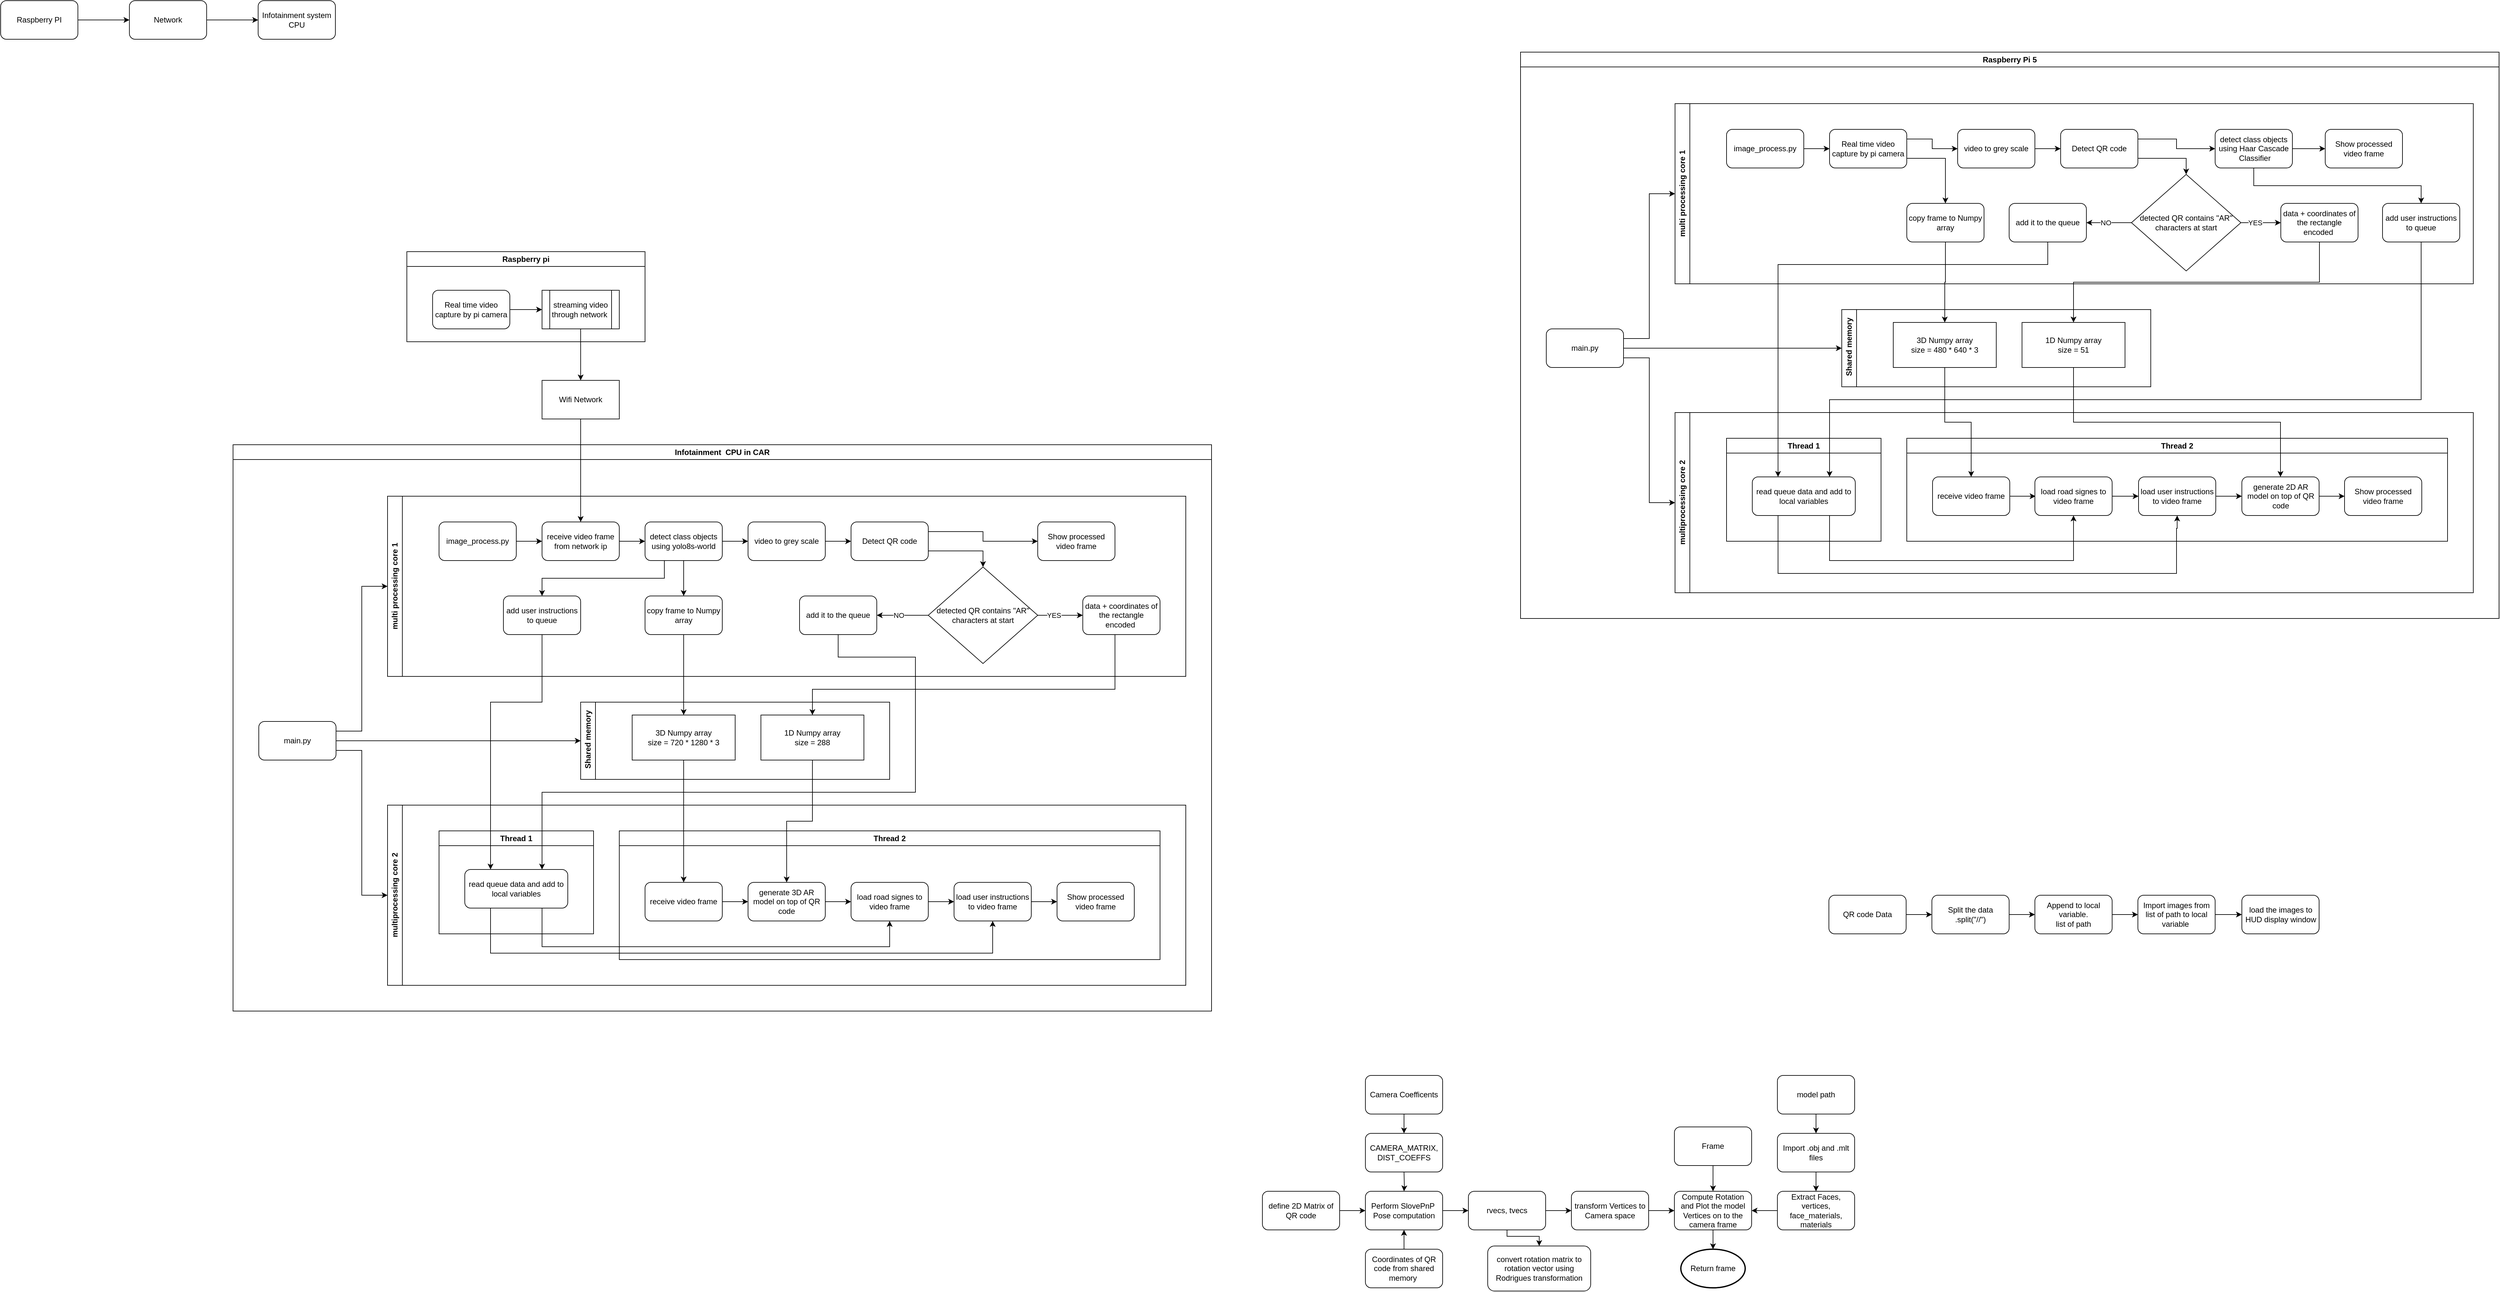 <mxfile version="26.2.13">
  <diagram id="C5RBs43oDa-KdzZeNtuy" name="Page-1">
    <mxGraphModel dx="1049" dy="633" grid="1" gridSize="10" guides="1" tooltips="1" connect="1" arrows="1" fold="1" page="1" pageScale="1" pageWidth="827" pageHeight="1169" math="0" shadow="0">
      <root>
        <mxCell id="WIyWlLk6GJQsqaUBKTNV-0" />
        <mxCell id="WIyWlLk6GJQsqaUBKTNV-1" parent="WIyWlLk6GJQsqaUBKTNV-0" />
        <mxCell id="4t4AWdkHMFxja1fqx_I9-11" value="" style="edgeStyle=orthogonalEdgeStyle;rounded=0;orthogonalLoop=1;jettySize=auto;html=1;" parent="WIyWlLk6GJQsqaUBKTNV-1" source="4t4AWdkHMFxja1fqx_I9-1" target="4t4AWdkHMFxja1fqx_I9-6" edge="1">
          <mxGeometry relative="1" as="geometry" />
        </mxCell>
        <mxCell id="4t4AWdkHMFxja1fqx_I9-3" value="Raspberry pi" style="swimlane;whiteSpace=wrap;html=1;" parent="WIyWlLk6GJQsqaUBKTNV-1" vertex="1">
          <mxGeometry x="751" y="540" width="370" height="140" as="geometry" />
        </mxCell>
        <mxCell id="4t4AWdkHMFxja1fqx_I9-0" value="Real time video capture by pi camera" style="rounded=1;whiteSpace=wrap;html=1;" parent="4t4AWdkHMFxja1fqx_I9-3" vertex="1">
          <mxGeometry x="40" y="60" width="120" height="60" as="geometry" />
        </mxCell>
        <mxCell id="4t4AWdkHMFxja1fqx_I9-1" value="streaming video through network&amp;nbsp;" style="shape=process;whiteSpace=wrap;html=1;backgroundOutline=1;" parent="4t4AWdkHMFxja1fqx_I9-3" vertex="1">
          <mxGeometry x="210" y="60" width="120" height="60" as="geometry" />
        </mxCell>
        <mxCell id="4t4AWdkHMFxja1fqx_I9-2" value="" style="edgeStyle=orthogonalEdgeStyle;rounded=0;orthogonalLoop=1;jettySize=auto;html=1;" parent="4t4AWdkHMFxja1fqx_I9-3" source="4t4AWdkHMFxja1fqx_I9-0" target="4t4AWdkHMFxja1fqx_I9-1" edge="1">
          <mxGeometry relative="1" as="geometry" />
        </mxCell>
        <mxCell id="4t4AWdkHMFxja1fqx_I9-4" value="Infotainment &amp;nbsp;CPU in CAR" style="swimlane;whiteSpace=wrap;html=1;" parent="WIyWlLk6GJQsqaUBKTNV-1" vertex="1">
          <mxGeometry x="481" y="840" width="1520" height="880" as="geometry" />
        </mxCell>
        <mxCell id="4t4AWdkHMFxja1fqx_I9-37" style="edgeStyle=orthogonalEdgeStyle;rounded=0;orthogonalLoop=1;jettySize=auto;html=1;exitX=1;exitY=0.25;exitDx=0;exitDy=0;entryX=0;entryY=0.5;entryDx=0;entryDy=0;" parent="4t4AWdkHMFxja1fqx_I9-4" source="4t4AWdkHMFxja1fqx_I9-14" target="4t4AWdkHMFxja1fqx_I9-19" edge="1">
          <mxGeometry relative="1" as="geometry" />
        </mxCell>
        <mxCell id="4t4AWdkHMFxja1fqx_I9-38" style="edgeStyle=orthogonalEdgeStyle;rounded=0;orthogonalLoop=1;jettySize=auto;html=1;exitX=1;exitY=0.5;exitDx=0;exitDy=0;entryX=0;entryY=0.5;entryDx=0;entryDy=0;" parent="4t4AWdkHMFxja1fqx_I9-4" source="4t4AWdkHMFxja1fqx_I9-14" target="4t4AWdkHMFxja1fqx_I9-21" edge="1">
          <mxGeometry relative="1" as="geometry" />
        </mxCell>
        <mxCell id="4t4AWdkHMFxja1fqx_I9-39" style="edgeStyle=orthogonalEdgeStyle;rounded=0;orthogonalLoop=1;jettySize=auto;html=1;exitX=1;exitY=0.75;exitDx=0;exitDy=0;entryX=0;entryY=0.5;entryDx=0;entryDy=0;" parent="4t4AWdkHMFxja1fqx_I9-4" source="4t4AWdkHMFxja1fqx_I9-14" target="4t4AWdkHMFxja1fqx_I9-20" edge="1">
          <mxGeometry relative="1" as="geometry" />
        </mxCell>
        <mxCell id="4t4AWdkHMFxja1fqx_I9-14" value="main.py" style="rounded=1;whiteSpace=wrap;html=1;" parent="4t4AWdkHMFxja1fqx_I9-4" vertex="1">
          <mxGeometry x="40" y="430" width="120" height="60" as="geometry" />
        </mxCell>
        <mxCell id="4t4AWdkHMFxja1fqx_I9-20" value="multiprocessing core 2" style="swimlane;horizontal=0;whiteSpace=wrap;html=1;" parent="4t4AWdkHMFxja1fqx_I9-4" vertex="1">
          <mxGeometry x="240" y="560" width="1240" height="280" as="geometry" />
        </mxCell>
        <mxCell id="4t4AWdkHMFxja1fqx_I9-69" value="Thread 1" style="swimlane;whiteSpace=wrap;html=1;" parent="4t4AWdkHMFxja1fqx_I9-20" vertex="1">
          <mxGeometry x="80" y="40" width="240" height="160" as="geometry" />
        </mxCell>
        <mxCell id="4t4AWdkHMFxja1fqx_I9-70" value="read queue data and add to local variables" style="rounded=1;whiteSpace=wrap;html=1;" parent="4t4AWdkHMFxja1fqx_I9-69" vertex="1">
          <mxGeometry x="40" y="60" width="160" height="60" as="geometry" />
        </mxCell>
        <mxCell id="4t4AWdkHMFxja1fqx_I9-73" value="Thread 2" style="swimlane;whiteSpace=wrap;html=1;" parent="4t4AWdkHMFxja1fqx_I9-20" vertex="1">
          <mxGeometry x="360" y="40" width="840" height="200" as="geometry" />
        </mxCell>
        <mxCell id="4t4AWdkHMFxja1fqx_I9-81" style="edgeStyle=orthogonalEdgeStyle;rounded=0;orthogonalLoop=1;jettySize=auto;html=1;exitX=1;exitY=0.5;exitDx=0;exitDy=0;entryX=0;entryY=0.5;entryDx=0;entryDy=0;" parent="4t4AWdkHMFxja1fqx_I9-73" source="4t4AWdkHMFxja1fqx_I9-74" target="4t4AWdkHMFxja1fqx_I9-78" edge="1">
          <mxGeometry relative="1" as="geometry" />
        </mxCell>
        <mxCell id="4t4AWdkHMFxja1fqx_I9-74" value="receive video frame" style="rounded=1;whiteSpace=wrap;html=1;" parent="4t4AWdkHMFxja1fqx_I9-73" vertex="1">
          <mxGeometry x="40" y="80" width="120" height="60" as="geometry" />
        </mxCell>
        <mxCell id="4t4AWdkHMFxja1fqx_I9-83" value="" style="edgeStyle=orthogonalEdgeStyle;rounded=0;orthogonalLoop=1;jettySize=auto;html=1;" parent="4t4AWdkHMFxja1fqx_I9-73" source="4t4AWdkHMFxja1fqx_I9-78" target="4t4AWdkHMFxja1fqx_I9-82" edge="1">
          <mxGeometry relative="1" as="geometry" />
        </mxCell>
        <mxCell id="4t4AWdkHMFxja1fqx_I9-78" value="generate 3D AR model on top of QR code" style="rounded=1;whiteSpace=wrap;html=1;" parent="4t4AWdkHMFxja1fqx_I9-73" vertex="1">
          <mxGeometry x="200" y="80" width="120" height="60" as="geometry" />
        </mxCell>
        <mxCell id="4t4AWdkHMFxja1fqx_I9-86" value="" style="edgeStyle=orthogonalEdgeStyle;rounded=0;orthogonalLoop=1;jettySize=auto;html=1;" parent="4t4AWdkHMFxja1fqx_I9-73" source="4t4AWdkHMFxja1fqx_I9-82" target="4t4AWdkHMFxja1fqx_I9-85" edge="1">
          <mxGeometry relative="1" as="geometry" />
        </mxCell>
        <mxCell id="4t4AWdkHMFxja1fqx_I9-82" value="load road signes to video frame" style="whiteSpace=wrap;html=1;rounded=1;" parent="4t4AWdkHMFxja1fqx_I9-73" vertex="1">
          <mxGeometry x="360" y="80" width="120" height="60" as="geometry" />
        </mxCell>
        <mxCell id="4t4AWdkHMFxja1fqx_I9-91" value="" style="edgeStyle=orthogonalEdgeStyle;rounded=0;orthogonalLoop=1;jettySize=auto;html=1;" parent="4t4AWdkHMFxja1fqx_I9-73" source="4t4AWdkHMFxja1fqx_I9-85" target="4t4AWdkHMFxja1fqx_I9-90" edge="1">
          <mxGeometry relative="1" as="geometry" />
        </mxCell>
        <mxCell id="4t4AWdkHMFxja1fqx_I9-85" value="load user instructions to video frame" style="whiteSpace=wrap;html=1;rounded=1;" parent="4t4AWdkHMFxja1fqx_I9-73" vertex="1">
          <mxGeometry x="520" y="80" width="120" height="60" as="geometry" />
        </mxCell>
        <mxCell id="4t4AWdkHMFxja1fqx_I9-90" value="Show processed video frame" style="rounded=1;whiteSpace=wrap;html=1;" parent="4t4AWdkHMFxja1fqx_I9-73" vertex="1">
          <mxGeometry x="680" y="80" width="120" height="60" as="geometry" />
        </mxCell>
        <mxCell id="4t4AWdkHMFxja1fqx_I9-88" style="edgeStyle=orthogonalEdgeStyle;rounded=0;orthogonalLoop=1;jettySize=auto;html=1;exitX=0.75;exitY=1;exitDx=0;exitDy=0;entryX=0.5;entryY=1;entryDx=0;entryDy=0;" parent="4t4AWdkHMFxja1fqx_I9-20" source="4t4AWdkHMFxja1fqx_I9-70" target="4t4AWdkHMFxja1fqx_I9-82" edge="1">
          <mxGeometry relative="1" as="geometry">
            <Array as="points">
              <mxPoint x="240" y="220" />
              <mxPoint x="780" y="220" />
            </Array>
          </mxGeometry>
        </mxCell>
        <mxCell id="4t4AWdkHMFxja1fqx_I9-89" style="edgeStyle=orthogonalEdgeStyle;rounded=0;orthogonalLoop=1;jettySize=auto;html=1;exitX=0.25;exitY=1;exitDx=0;exitDy=0;entryX=0.5;entryY=1;entryDx=0;entryDy=0;" parent="4t4AWdkHMFxja1fqx_I9-20" source="4t4AWdkHMFxja1fqx_I9-70" target="4t4AWdkHMFxja1fqx_I9-85" edge="1">
          <mxGeometry relative="1" as="geometry">
            <Array as="points">
              <mxPoint x="160" y="230" />
              <mxPoint x="940" y="230" />
            </Array>
          </mxGeometry>
        </mxCell>
        <mxCell id="4t4AWdkHMFxja1fqx_I9-64" style="edgeStyle=orthogonalEdgeStyle;rounded=0;orthogonalLoop=1;jettySize=auto;html=1;exitX=0;exitY=0.5;exitDx=0;exitDy=0;" parent="4t4AWdkHMFxja1fqx_I9-4" source="4t4AWdkHMFxja1fqx_I9-21" edge="1">
          <mxGeometry relative="1" as="geometry">
            <mxPoint x="540" y="460.273" as="targetPoint" />
          </mxGeometry>
        </mxCell>
        <mxCell id="4t4AWdkHMFxja1fqx_I9-21" value="&amp;nbsp;Shared memory" style="swimlane;horizontal=0;whiteSpace=wrap;html=1;" parent="4t4AWdkHMFxja1fqx_I9-4" vertex="1">
          <mxGeometry x="540" y="400" width="480" height="120" as="geometry" />
        </mxCell>
        <mxCell id="4t4AWdkHMFxja1fqx_I9-33" value="3D Numpy array&lt;div&gt;size =&amp;nbsp;720 * 1280 * 3&lt;/div&gt;" style="rounded=0;whiteSpace=wrap;html=1;" parent="4t4AWdkHMFxja1fqx_I9-21" vertex="1">
          <mxGeometry x="80" y="20" width="160" height="70" as="geometry" />
        </mxCell>
        <mxCell id="4t4AWdkHMFxja1fqx_I9-34" value="1D Numpy array&lt;div&gt;size =&amp;nbsp;288&lt;/div&gt;" style="rounded=0;whiteSpace=wrap;html=1;" parent="4t4AWdkHMFxja1fqx_I9-21" vertex="1">
          <mxGeometry x="280" y="20" width="160" height="70" as="geometry" />
        </mxCell>
        <mxCell id="4t4AWdkHMFxja1fqx_I9-19" value="multi processing core 1" style="swimlane;horizontal=0;whiteSpace=wrap;html=1;" parent="4t4AWdkHMFxja1fqx_I9-4" vertex="1">
          <mxGeometry x="240" y="80" width="1240" height="280" as="geometry" />
        </mxCell>
        <mxCell id="4t4AWdkHMFxja1fqx_I9-25" value="" style="edgeStyle=orthogonalEdgeStyle;rounded=0;orthogonalLoop=1;jettySize=auto;html=1;" parent="4t4AWdkHMFxja1fqx_I9-19" source="4t4AWdkHMFxja1fqx_I9-15" target="4t4AWdkHMFxja1fqx_I9-24" edge="1">
          <mxGeometry relative="1" as="geometry" />
        </mxCell>
        <mxCell id="4t4AWdkHMFxja1fqx_I9-15" value="image_process.py" style="rounded=1;whiteSpace=wrap;html=1;" parent="4t4AWdkHMFxja1fqx_I9-19" vertex="1">
          <mxGeometry x="80" y="40" width="120" height="60" as="geometry" />
        </mxCell>
        <mxCell id="4t4AWdkHMFxja1fqx_I9-27" value="" style="edgeStyle=orthogonalEdgeStyle;rounded=0;orthogonalLoop=1;jettySize=auto;html=1;" parent="4t4AWdkHMFxja1fqx_I9-19" source="4t4AWdkHMFxja1fqx_I9-24" target="4t4AWdkHMFxja1fqx_I9-26" edge="1">
          <mxGeometry relative="1" as="geometry" />
        </mxCell>
        <mxCell id="4t4AWdkHMFxja1fqx_I9-24" value="receive video frame from network ip" style="rounded=1;whiteSpace=wrap;html=1;" parent="4t4AWdkHMFxja1fqx_I9-19" vertex="1">
          <mxGeometry x="240" y="40" width="120" height="60" as="geometry" />
        </mxCell>
        <mxCell id="4t4AWdkHMFxja1fqx_I9-29" value="" style="edgeStyle=orthogonalEdgeStyle;rounded=0;orthogonalLoop=1;jettySize=auto;html=1;" parent="4t4AWdkHMFxja1fqx_I9-19" source="4t4AWdkHMFxja1fqx_I9-26" target="4t4AWdkHMFxja1fqx_I9-28" edge="1">
          <mxGeometry relative="1" as="geometry" />
        </mxCell>
        <mxCell id="4t4AWdkHMFxja1fqx_I9-31" value="" style="edgeStyle=orthogonalEdgeStyle;rounded=0;orthogonalLoop=1;jettySize=auto;html=1;" parent="4t4AWdkHMFxja1fqx_I9-19" source="4t4AWdkHMFxja1fqx_I9-26" target="4t4AWdkHMFxja1fqx_I9-30" edge="1">
          <mxGeometry relative="1" as="geometry" />
        </mxCell>
        <mxCell id="4t4AWdkHMFxja1fqx_I9-26" value="detect class objects using yolo8s-world" style="rounded=1;whiteSpace=wrap;html=1;" parent="4t4AWdkHMFxja1fqx_I9-19" vertex="1">
          <mxGeometry x="400" y="40" width="120" height="60" as="geometry" />
        </mxCell>
        <mxCell id="4t4AWdkHMFxja1fqx_I9-28" value="copy frame to Numpy array" style="whiteSpace=wrap;html=1;rounded=1;" parent="4t4AWdkHMFxja1fqx_I9-19" vertex="1">
          <mxGeometry x="400" y="155" width="120" height="60" as="geometry" />
        </mxCell>
        <mxCell id="4t4AWdkHMFxja1fqx_I9-41" value="" style="edgeStyle=orthogonalEdgeStyle;rounded=0;orthogonalLoop=1;jettySize=auto;html=1;" parent="4t4AWdkHMFxja1fqx_I9-19" source="4t4AWdkHMFxja1fqx_I9-30" target="4t4AWdkHMFxja1fqx_I9-40" edge="1">
          <mxGeometry relative="1" as="geometry" />
        </mxCell>
        <mxCell id="4t4AWdkHMFxja1fqx_I9-30" value="video to grey scale" style="whiteSpace=wrap;html=1;rounded=1;" parent="4t4AWdkHMFxja1fqx_I9-19" vertex="1">
          <mxGeometry x="560" y="40" width="120" height="60" as="geometry" />
        </mxCell>
        <mxCell id="4t4AWdkHMFxja1fqx_I9-59" style="edgeStyle=orthogonalEdgeStyle;rounded=0;orthogonalLoop=1;jettySize=auto;html=1;exitX=1;exitY=0.75;exitDx=0;exitDy=0;entryX=0.5;entryY=0;entryDx=0;entryDy=0;" parent="4t4AWdkHMFxja1fqx_I9-19" source="4t4AWdkHMFxja1fqx_I9-40" target="4t4AWdkHMFxja1fqx_I9-44" edge="1">
          <mxGeometry relative="1" as="geometry" />
        </mxCell>
        <mxCell id="4t4AWdkHMFxja1fqx_I9-63" style="edgeStyle=orthogonalEdgeStyle;rounded=0;orthogonalLoop=1;jettySize=auto;html=1;exitX=1;exitY=0.25;exitDx=0;exitDy=0;entryX=0;entryY=0.5;entryDx=0;entryDy=0;" parent="4t4AWdkHMFxja1fqx_I9-19" source="4t4AWdkHMFxja1fqx_I9-40" target="4t4AWdkHMFxja1fqx_I9-62" edge="1">
          <mxGeometry relative="1" as="geometry" />
        </mxCell>
        <mxCell id="4t4AWdkHMFxja1fqx_I9-40" value="Detect QR code" style="whiteSpace=wrap;html=1;rounded=1;" parent="4t4AWdkHMFxja1fqx_I9-19" vertex="1">
          <mxGeometry x="720" y="40" width="120" height="60" as="geometry" />
        </mxCell>
        <mxCell id="4t4AWdkHMFxja1fqx_I9-53" value="" style="edgeStyle=orthogonalEdgeStyle;rounded=0;orthogonalLoop=1;jettySize=auto;html=1;" parent="4t4AWdkHMFxja1fqx_I9-19" source="4t4AWdkHMFxja1fqx_I9-44" target="4t4AWdkHMFxja1fqx_I9-52" edge="1">
          <mxGeometry relative="1" as="geometry" />
        </mxCell>
        <mxCell id="4t4AWdkHMFxja1fqx_I9-54" value="YES" style="edgeLabel;html=1;align=center;verticalAlign=middle;resizable=0;points=[];" parent="4t4AWdkHMFxja1fqx_I9-53" vertex="1" connectable="0">
          <mxGeometry x="-0.297" y="1" relative="1" as="geometry">
            <mxPoint y="1" as="offset" />
          </mxGeometry>
        </mxCell>
        <mxCell id="4t4AWdkHMFxja1fqx_I9-60" style="edgeStyle=orthogonalEdgeStyle;rounded=0;orthogonalLoop=1;jettySize=auto;html=1;exitX=0;exitY=0.5;exitDx=0;exitDy=0;entryX=1;entryY=0.5;entryDx=0;entryDy=0;" parent="4t4AWdkHMFxja1fqx_I9-19" source="4t4AWdkHMFxja1fqx_I9-44" target="4t4AWdkHMFxja1fqx_I9-49" edge="1">
          <mxGeometry relative="1" as="geometry" />
        </mxCell>
        <mxCell id="4t4AWdkHMFxja1fqx_I9-61" value="NO" style="edgeLabel;html=1;align=center;verticalAlign=middle;resizable=0;points=[];" parent="4t4AWdkHMFxja1fqx_I9-60" vertex="1" connectable="0">
          <mxGeometry x="0.153" relative="1" as="geometry">
            <mxPoint as="offset" />
          </mxGeometry>
        </mxCell>
        <mxCell id="4t4AWdkHMFxja1fqx_I9-44" value="detected QR contains &quot;AR&quot; characters at start" style="rhombus;whiteSpace=wrap;html=1;" parent="4t4AWdkHMFxja1fqx_I9-19" vertex="1">
          <mxGeometry x="840" y="110" width="170" height="150" as="geometry" />
        </mxCell>
        <mxCell id="4t4AWdkHMFxja1fqx_I9-49" value="add it to the queue" style="rounded=1;whiteSpace=wrap;html=1;" parent="4t4AWdkHMFxja1fqx_I9-19" vertex="1">
          <mxGeometry x="640" y="155" width="120" height="60" as="geometry" />
        </mxCell>
        <mxCell id="4t4AWdkHMFxja1fqx_I9-52" value="data + coordinates of the rectangle encoded&amp;nbsp;" style="rounded=1;whiteSpace=wrap;html=1;" parent="4t4AWdkHMFxja1fqx_I9-19" vertex="1">
          <mxGeometry x="1080" y="155" width="120" height="60" as="geometry" />
        </mxCell>
        <mxCell id="4t4AWdkHMFxja1fqx_I9-62" value="Show processed video frame" style="rounded=1;whiteSpace=wrap;html=1;" parent="4t4AWdkHMFxja1fqx_I9-19" vertex="1">
          <mxGeometry x="1010" y="40" width="120" height="60" as="geometry" />
        </mxCell>
        <mxCell id="4t4AWdkHMFxja1fqx_I9-68" value="add user instructions to queue" style="rounded=1;whiteSpace=wrap;html=1;" parent="4t4AWdkHMFxja1fqx_I9-19" vertex="1">
          <mxGeometry x="180" y="155" width="120" height="60" as="geometry" />
        </mxCell>
        <mxCell id="4t4AWdkHMFxja1fqx_I9-67" style="edgeStyle=orthogonalEdgeStyle;rounded=0;orthogonalLoop=1;jettySize=auto;html=1;exitX=0.25;exitY=1;exitDx=0;exitDy=0;" parent="4t4AWdkHMFxja1fqx_I9-19" source="4t4AWdkHMFxja1fqx_I9-26" target="4t4AWdkHMFxja1fqx_I9-68" edge="1">
          <mxGeometry relative="1" as="geometry">
            <mxPoint x="240" y="160" as="targetPoint" />
          </mxGeometry>
        </mxCell>
        <mxCell id="4t4AWdkHMFxja1fqx_I9-56" style="edgeStyle=orthogonalEdgeStyle;rounded=0;orthogonalLoop=1;jettySize=auto;html=1;exitX=0.5;exitY=1;exitDx=0;exitDy=0;entryX=0.5;entryY=0;entryDx=0;entryDy=0;" parent="4t4AWdkHMFxja1fqx_I9-4" source="4t4AWdkHMFxja1fqx_I9-28" target="4t4AWdkHMFxja1fqx_I9-33" edge="1">
          <mxGeometry relative="1" as="geometry">
            <Array as="points">
              <mxPoint x="700" y="420" />
            </Array>
          </mxGeometry>
        </mxCell>
        <mxCell id="4t4AWdkHMFxja1fqx_I9-58" style="edgeStyle=orthogonalEdgeStyle;rounded=0;orthogonalLoop=1;jettySize=auto;html=1;exitX=0.5;exitY=1;exitDx=0;exitDy=0;" parent="4t4AWdkHMFxja1fqx_I9-4" source="4t4AWdkHMFxja1fqx_I9-52" target="4t4AWdkHMFxja1fqx_I9-34" edge="1">
          <mxGeometry relative="1" as="geometry">
            <Array as="points">
              <mxPoint x="1370" y="295" />
              <mxPoint x="1370" y="380" />
              <mxPoint x="900" y="380" />
            </Array>
          </mxGeometry>
        </mxCell>
        <mxCell id="4t4AWdkHMFxja1fqx_I9-71" style="edgeStyle=orthogonalEdgeStyle;rounded=0;orthogonalLoop=1;jettySize=auto;html=1;exitX=0.5;exitY=1;exitDx=0;exitDy=0;entryX=0.25;entryY=0;entryDx=0;entryDy=0;" parent="4t4AWdkHMFxja1fqx_I9-4" source="4t4AWdkHMFxja1fqx_I9-68" target="4t4AWdkHMFxja1fqx_I9-70" edge="1">
          <mxGeometry relative="1" as="geometry">
            <Array as="points">
              <mxPoint x="480" y="400" />
              <mxPoint x="400" y="400" />
            </Array>
          </mxGeometry>
        </mxCell>
        <mxCell id="4t4AWdkHMFxja1fqx_I9-72" style="edgeStyle=orthogonalEdgeStyle;rounded=0;orthogonalLoop=1;jettySize=auto;html=1;exitX=0.5;exitY=1;exitDx=0;exitDy=0;entryX=0.75;entryY=0;entryDx=0;entryDy=0;" parent="4t4AWdkHMFxja1fqx_I9-4" source="4t4AWdkHMFxja1fqx_I9-49" target="4t4AWdkHMFxja1fqx_I9-70" edge="1">
          <mxGeometry relative="1" as="geometry">
            <Array as="points">
              <mxPoint x="940" y="330" />
              <mxPoint x="1060" y="330" />
              <mxPoint x="1060" y="540" />
              <mxPoint x="480" y="540" />
            </Array>
          </mxGeometry>
        </mxCell>
        <mxCell id="4t4AWdkHMFxja1fqx_I9-75" style="edgeStyle=orthogonalEdgeStyle;rounded=0;orthogonalLoop=1;jettySize=auto;html=1;exitX=0.5;exitY=1;exitDx=0;exitDy=0;" parent="4t4AWdkHMFxja1fqx_I9-4" source="4t4AWdkHMFxja1fqx_I9-33" target="4t4AWdkHMFxja1fqx_I9-74" edge="1">
          <mxGeometry relative="1" as="geometry" />
        </mxCell>
        <mxCell id="4t4AWdkHMFxja1fqx_I9-79" style="edgeStyle=orthogonalEdgeStyle;rounded=0;orthogonalLoop=1;jettySize=auto;html=1;exitX=0.5;exitY=1;exitDx=0;exitDy=0;entryX=0.5;entryY=0;entryDx=0;entryDy=0;" parent="4t4AWdkHMFxja1fqx_I9-4" source="4t4AWdkHMFxja1fqx_I9-34" target="4t4AWdkHMFxja1fqx_I9-78" edge="1">
          <mxGeometry relative="1" as="geometry" />
        </mxCell>
        <mxCell id="4t4AWdkHMFxja1fqx_I9-46" style="edgeStyle=orthogonalEdgeStyle;rounded=0;orthogonalLoop=1;jettySize=auto;html=1;exitX=0.5;exitY=1;exitDx=0;exitDy=0;entryX=0.5;entryY=0;entryDx=0;entryDy=0;" parent="WIyWlLk6GJQsqaUBKTNV-1" source="4t4AWdkHMFxja1fqx_I9-6" target="4t4AWdkHMFxja1fqx_I9-24" edge="1">
          <mxGeometry relative="1" as="geometry">
            <Array as="points">
              <mxPoint x="1021" y="790" />
              <mxPoint x="1021" y="960" />
            </Array>
          </mxGeometry>
        </mxCell>
        <mxCell id="4t4AWdkHMFxja1fqx_I9-6" value="Wifi Network" style="rounded=0;whiteSpace=wrap;html=1;" parent="WIyWlLk6GJQsqaUBKTNV-1" vertex="1">
          <mxGeometry x="961" y="740" width="120" height="60" as="geometry" />
        </mxCell>
        <mxCell id="4t4AWdkHMFxja1fqx_I9-94" value="" style="edgeStyle=orthogonalEdgeStyle;rounded=0;orthogonalLoop=1;jettySize=auto;html=1;" parent="WIyWlLk6GJQsqaUBKTNV-1" source="4t4AWdkHMFxja1fqx_I9-92" target="4t4AWdkHMFxja1fqx_I9-93" edge="1">
          <mxGeometry relative="1" as="geometry" />
        </mxCell>
        <mxCell id="4t4AWdkHMFxja1fqx_I9-92" value="Raspberry PI" style="rounded=1;whiteSpace=wrap;html=1;" parent="WIyWlLk6GJQsqaUBKTNV-1" vertex="1">
          <mxGeometry x="120" y="150" width="120" height="60" as="geometry" />
        </mxCell>
        <mxCell id="4t4AWdkHMFxja1fqx_I9-96" value="" style="edgeStyle=orthogonalEdgeStyle;rounded=0;orthogonalLoop=1;jettySize=auto;html=1;" parent="WIyWlLk6GJQsqaUBKTNV-1" source="4t4AWdkHMFxja1fqx_I9-93" target="4t4AWdkHMFxja1fqx_I9-95" edge="1">
          <mxGeometry relative="1" as="geometry" />
        </mxCell>
        <mxCell id="4t4AWdkHMFxja1fqx_I9-93" value="Network" style="whiteSpace=wrap;html=1;rounded=1;" parent="WIyWlLk6GJQsqaUBKTNV-1" vertex="1">
          <mxGeometry x="320" y="150" width="120" height="60" as="geometry" />
        </mxCell>
        <mxCell id="4t4AWdkHMFxja1fqx_I9-95" value="Infotainment system CPU" style="whiteSpace=wrap;html=1;rounded=1;" parent="WIyWlLk6GJQsqaUBKTNV-1" vertex="1">
          <mxGeometry x="520" y="150" width="120" height="60" as="geometry" />
        </mxCell>
        <mxCell id="3Aer1SG6AqLIFM155SDK-66" value="Raspberry Pi 5" style="swimlane;whiteSpace=wrap;html=1;" parent="WIyWlLk6GJQsqaUBKTNV-1" vertex="1">
          <mxGeometry x="2481" y="230" width="1520" height="880" as="geometry" />
        </mxCell>
        <mxCell id="3Aer1SG6AqLIFM155SDK-67" style="edgeStyle=orthogonalEdgeStyle;rounded=0;orthogonalLoop=1;jettySize=auto;html=1;exitX=1;exitY=0.25;exitDx=0;exitDy=0;entryX=0;entryY=0.5;entryDx=0;entryDy=0;" parent="3Aer1SG6AqLIFM155SDK-66" source="3Aer1SG6AqLIFM155SDK-70" target="3Aer1SG6AqLIFM155SDK-90" edge="1">
          <mxGeometry relative="1" as="geometry" />
        </mxCell>
        <mxCell id="3Aer1SG6AqLIFM155SDK-68" style="edgeStyle=orthogonalEdgeStyle;rounded=0;orthogonalLoop=1;jettySize=auto;html=1;exitX=1;exitY=0.5;exitDx=0;exitDy=0;entryX=0;entryY=0.5;entryDx=0;entryDy=0;" parent="3Aer1SG6AqLIFM155SDK-66" source="3Aer1SG6AqLIFM155SDK-70" target="3Aer1SG6AqLIFM155SDK-87" edge="1">
          <mxGeometry relative="1" as="geometry" />
        </mxCell>
        <mxCell id="3Aer1SG6AqLIFM155SDK-69" style="edgeStyle=orthogonalEdgeStyle;rounded=0;orthogonalLoop=1;jettySize=auto;html=1;exitX=1;exitY=0.75;exitDx=0;exitDy=0;entryX=0;entryY=0.5;entryDx=0;entryDy=0;" parent="3Aer1SG6AqLIFM155SDK-66" source="3Aer1SG6AqLIFM155SDK-70" target="3Aer1SG6AqLIFM155SDK-71" edge="1">
          <mxGeometry relative="1" as="geometry" />
        </mxCell>
        <mxCell id="3Aer1SG6AqLIFM155SDK-70" value="main.py" style="rounded=1;whiteSpace=wrap;html=1;" parent="3Aer1SG6AqLIFM155SDK-66" vertex="1">
          <mxGeometry x="40" y="430" width="120" height="60" as="geometry" />
        </mxCell>
        <mxCell id="3Aer1SG6AqLIFM155SDK-71" value="multiprocessing core 2" style="swimlane;horizontal=0;whiteSpace=wrap;html=1;" parent="3Aer1SG6AqLIFM155SDK-66" vertex="1">
          <mxGeometry x="240" y="560" width="1240" height="280" as="geometry" />
        </mxCell>
        <mxCell id="3Aer1SG6AqLIFM155SDK-72" value="Thread 1" style="swimlane;whiteSpace=wrap;html=1;" parent="3Aer1SG6AqLIFM155SDK-71" vertex="1">
          <mxGeometry x="80" y="40" width="240" height="160" as="geometry" />
        </mxCell>
        <mxCell id="3Aer1SG6AqLIFM155SDK-73" value="read queue data and add to local variables" style="rounded=1;whiteSpace=wrap;html=1;" parent="3Aer1SG6AqLIFM155SDK-72" vertex="1">
          <mxGeometry x="40" y="60" width="160" height="60" as="geometry" />
        </mxCell>
        <mxCell id="3Aer1SG6AqLIFM155SDK-74" value="Thread 2" style="swimlane;whiteSpace=wrap;html=1;" parent="3Aer1SG6AqLIFM155SDK-71" vertex="1">
          <mxGeometry x="360" y="40" width="840" height="160" as="geometry" />
        </mxCell>
        <mxCell id="3Aer1SG6AqLIFM155SDK-75" style="edgeStyle=orthogonalEdgeStyle;rounded=0;orthogonalLoop=1;jettySize=auto;html=1;exitX=1;exitY=0.5;exitDx=0;exitDy=0;entryX=0;entryY=0.5;entryDx=0;entryDy=0;" parent="3Aer1SG6AqLIFM155SDK-74" source="3Aer1SG6AqLIFM155SDK-76" edge="1">
          <mxGeometry relative="1" as="geometry">
            <mxPoint x="200" y="90" as="targetPoint" />
          </mxGeometry>
        </mxCell>
        <mxCell id="3Aer1SG6AqLIFM155SDK-76" value="receive video frame" style="rounded=1;whiteSpace=wrap;html=1;" parent="3Aer1SG6AqLIFM155SDK-74" vertex="1">
          <mxGeometry x="40" y="60" width="120" height="60" as="geometry" />
        </mxCell>
        <mxCell id="3Aer1SG6AqLIFM155SDK-77" value="" style="edgeStyle=orthogonalEdgeStyle;rounded=0;orthogonalLoop=1;jettySize=auto;html=1;" parent="3Aer1SG6AqLIFM155SDK-74" target="3Aer1SG6AqLIFM155SDK-80" edge="1">
          <mxGeometry relative="1" as="geometry">
            <mxPoint x="320" y="90" as="sourcePoint" />
          </mxGeometry>
        </mxCell>
        <mxCell id="3Aer1SG6AqLIFM155SDK-79" value="" style="edgeStyle=orthogonalEdgeStyle;rounded=0;orthogonalLoop=1;jettySize=auto;html=1;" parent="3Aer1SG6AqLIFM155SDK-74" source="3Aer1SG6AqLIFM155SDK-80" target="3Aer1SG6AqLIFM155SDK-82" edge="1">
          <mxGeometry relative="1" as="geometry" />
        </mxCell>
        <mxCell id="3Aer1SG6AqLIFM155SDK-80" value="load road signes to video frame" style="whiteSpace=wrap;html=1;rounded=1;" parent="3Aer1SG6AqLIFM155SDK-74" vertex="1">
          <mxGeometry x="199" y="60" width="120" height="60" as="geometry" />
        </mxCell>
        <mxCell id="3Aer1SG6AqLIFM155SDK-137" value="" style="edgeStyle=orthogonalEdgeStyle;rounded=0;orthogonalLoop=1;jettySize=auto;html=1;" parent="3Aer1SG6AqLIFM155SDK-74" source="3Aer1SG6AqLIFM155SDK-82" target="3Aer1SG6AqLIFM155SDK-136" edge="1">
          <mxGeometry relative="1" as="geometry" />
        </mxCell>
        <mxCell id="3Aer1SG6AqLIFM155SDK-82" value="load user instructions to video frame" style="whiteSpace=wrap;html=1;rounded=1;" parent="3Aer1SG6AqLIFM155SDK-74" vertex="1">
          <mxGeometry x="360" y="60" width="120" height="60" as="geometry" />
        </mxCell>
        <mxCell id="3Aer1SG6AqLIFM155SDK-83" value="Show processed video frame" style="rounded=1;whiteSpace=wrap;html=1;" parent="3Aer1SG6AqLIFM155SDK-74" vertex="1">
          <mxGeometry x="680" y="60" width="120" height="60" as="geometry" />
        </mxCell>
        <mxCell id="3Aer1SG6AqLIFM155SDK-138" value="" style="edgeStyle=orthogonalEdgeStyle;rounded=0;orthogonalLoop=1;jettySize=auto;html=1;" parent="3Aer1SG6AqLIFM155SDK-74" source="3Aer1SG6AqLIFM155SDK-136" target="3Aer1SG6AqLIFM155SDK-83" edge="1">
          <mxGeometry relative="1" as="geometry" />
        </mxCell>
        <mxCell id="3Aer1SG6AqLIFM155SDK-136" value="generate 2D AR model on top of QR code" style="rounded=1;whiteSpace=wrap;html=1;" parent="3Aer1SG6AqLIFM155SDK-74" vertex="1">
          <mxGeometry x="520.5" y="60" width="120" height="60" as="geometry" />
        </mxCell>
        <mxCell id="3Aer1SG6AqLIFM155SDK-84" style="edgeStyle=orthogonalEdgeStyle;rounded=0;orthogonalLoop=1;jettySize=auto;html=1;exitX=0.75;exitY=1;exitDx=0;exitDy=0;entryX=0.5;entryY=1;entryDx=0;entryDy=0;" parent="3Aer1SG6AqLIFM155SDK-71" source="3Aer1SG6AqLIFM155SDK-73" target="3Aer1SG6AqLIFM155SDK-80" edge="1">
          <mxGeometry relative="1" as="geometry">
            <Array as="points">
              <mxPoint x="240" y="230" />
              <mxPoint x="619" y="230" />
            </Array>
          </mxGeometry>
        </mxCell>
        <mxCell id="3Aer1SG6AqLIFM155SDK-85" style="edgeStyle=orthogonalEdgeStyle;rounded=0;orthogonalLoop=1;jettySize=auto;html=1;exitX=0.25;exitY=1;exitDx=0;exitDy=0;entryX=0.5;entryY=1;entryDx=0;entryDy=0;" parent="3Aer1SG6AqLIFM155SDK-71" source="3Aer1SG6AqLIFM155SDK-73" target="3Aer1SG6AqLIFM155SDK-82" edge="1">
          <mxGeometry relative="1" as="geometry">
            <Array as="points">
              <mxPoint x="160" y="250" />
              <mxPoint x="779" y="250" />
              <mxPoint x="779" y="180" />
            </Array>
          </mxGeometry>
        </mxCell>
        <mxCell id="3Aer1SG6AqLIFM155SDK-87" value="&amp;nbsp;Shared memory" style="swimlane;horizontal=0;whiteSpace=wrap;html=1;" parent="3Aer1SG6AqLIFM155SDK-66" vertex="1">
          <mxGeometry x="499" y="400" width="480" height="120" as="geometry" />
        </mxCell>
        <mxCell id="3Aer1SG6AqLIFM155SDK-88" value="3D Numpy array&lt;div&gt;size = 480 * 640 * 3&lt;/div&gt;" style="rounded=0;whiteSpace=wrap;html=1;" parent="3Aer1SG6AqLIFM155SDK-87" vertex="1">
          <mxGeometry x="80" y="20" width="160" height="70" as="geometry" />
        </mxCell>
        <mxCell id="3Aer1SG6AqLIFM155SDK-89" value="1D Numpy array&lt;div&gt;size =&amp;nbsp;51&lt;/div&gt;" style="rounded=0;whiteSpace=wrap;html=1;" parent="3Aer1SG6AqLIFM155SDK-87" vertex="1">
          <mxGeometry x="280" y="20" width="160" height="70" as="geometry" />
        </mxCell>
        <mxCell id="3Aer1SG6AqLIFM155SDK-90" value="multi processing core 1" style="swimlane;horizontal=0;whiteSpace=wrap;html=1;" parent="3Aer1SG6AqLIFM155SDK-66" vertex="1">
          <mxGeometry x="240" y="80" width="1240" height="280" as="geometry" />
        </mxCell>
        <mxCell id="3Aer1SG6AqLIFM155SDK-91" value="" style="edgeStyle=orthogonalEdgeStyle;rounded=0;orthogonalLoop=1;jettySize=auto;html=1;" parent="3Aer1SG6AqLIFM155SDK-90" source="3Aer1SG6AqLIFM155SDK-92" target="3Aer1SG6AqLIFM155SDK-94" edge="1">
          <mxGeometry relative="1" as="geometry" />
        </mxCell>
        <mxCell id="3Aer1SG6AqLIFM155SDK-92" value="image_process.py" style="rounded=1;whiteSpace=wrap;html=1;" parent="3Aer1SG6AqLIFM155SDK-90" vertex="1">
          <mxGeometry x="80" y="40" width="120" height="60" as="geometry" />
        </mxCell>
        <mxCell id="3Aer1SG6AqLIFM155SDK-124" style="edgeStyle=orthogonalEdgeStyle;rounded=0;orthogonalLoop=1;jettySize=auto;html=1;exitX=1;exitY=0.25;exitDx=0;exitDy=0;entryX=0;entryY=0.5;entryDx=0;entryDy=0;" parent="3Aer1SG6AqLIFM155SDK-90" source="3Aer1SG6AqLIFM155SDK-94" target="3Aer1SG6AqLIFM155SDK-100" edge="1">
          <mxGeometry relative="1" as="geometry" />
        </mxCell>
        <mxCell id="3Aer1SG6AqLIFM155SDK-128" style="edgeStyle=orthogonalEdgeStyle;rounded=0;orthogonalLoop=1;jettySize=auto;html=1;exitX=1;exitY=0.75;exitDx=0;exitDy=0;entryX=0.5;entryY=0;entryDx=0;entryDy=0;" parent="3Aer1SG6AqLIFM155SDK-90" source="3Aer1SG6AqLIFM155SDK-94" target="3Aer1SG6AqLIFM155SDK-98" edge="1">
          <mxGeometry relative="1" as="geometry" />
        </mxCell>
        <mxCell id="3Aer1SG6AqLIFM155SDK-94" value="Real time video capture by pi camera" style="rounded=1;whiteSpace=wrap;html=1;" parent="3Aer1SG6AqLIFM155SDK-90" vertex="1">
          <mxGeometry x="240" y="40" width="120" height="60" as="geometry" />
        </mxCell>
        <mxCell id="3Aer1SG6AqLIFM155SDK-98" value="copy frame to Numpy array" style="whiteSpace=wrap;html=1;rounded=1;" parent="3Aer1SG6AqLIFM155SDK-90" vertex="1">
          <mxGeometry x="360" y="155" width="120" height="60" as="geometry" />
        </mxCell>
        <mxCell id="3Aer1SG6AqLIFM155SDK-132" value="" style="edgeStyle=orthogonalEdgeStyle;rounded=0;orthogonalLoop=1;jettySize=auto;html=1;" parent="3Aer1SG6AqLIFM155SDK-90" source="3Aer1SG6AqLIFM155SDK-100" target="3Aer1SG6AqLIFM155SDK-103" edge="1">
          <mxGeometry relative="1" as="geometry" />
        </mxCell>
        <mxCell id="3Aer1SG6AqLIFM155SDK-100" value="video to grey scale" style="whiteSpace=wrap;html=1;rounded=1;" parent="3Aer1SG6AqLIFM155SDK-90" vertex="1">
          <mxGeometry x="439" y="40" width="120" height="60" as="geometry" />
        </mxCell>
        <mxCell id="3Aer1SG6AqLIFM155SDK-101" style="edgeStyle=orthogonalEdgeStyle;rounded=0;orthogonalLoop=1;jettySize=auto;html=1;exitX=1;exitY=0.75;exitDx=0;exitDy=0;entryX=0.5;entryY=0;entryDx=0;entryDy=0;" parent="3Aer1SG6AqLIFM155SDK-90" source="3Aer1SG6AqLIFM155SDK-103" target="3Aer1SG6AqLIFM155SDK-108" edge="1">
          <mxGeometry relative="1" as="geometry" />
        </mxCell>
        <mxCell id="3Aer1SG6AqLIFM155SDK-131" style="edgeStyle=orthogonalEdgeStyle;rounded=0;orthogonalLoop=1;jettySize=auto;html=1;exitX=1;exitY=0.25;exitDx=0;exitDy=0;entryX=0;entryY=0.5;entryDx=0;entryDy=0;" parent="3Aer1SG6AqLIFM155SDK-90" source="3Aer1SG6AqLIFM155SDK-103" target="3Aer1SG6AqLIFM155SDK-125" edge="1">
          <mxGeometry relative="1" as="geometry" />
        </mxCell>
        <mxCell id="3Aer1SG6AqLIFM155SDK-103" value="Detect QR code" style="whiteSpace=wrap;html=1;rounded=1;" parent="3Aer1SG6AqLIFM155SDK-90" vertex="1">
          <mxGeometry x="599" y="40" width="120" height="60" as="geometry" />
        </mxCell>
        <mxCell id="3Aer1SG6AqLIFM155SDK-104" value="" style="edgeStyle=orthogonalEdgeStyle;rounded=0;orthogonalLoop=1;jettySize=auto;html=1;" parent="3Aer1SG6AqLIFM155SDK-90" source="3Aer1SG6AqLIFM155SDK-108" target="3Aer1SG6AqLIFM155SDK-110" edge="1">
          <mxGeometry relative="1" as="geometry" />
        </mxCell>
        <mxCell id="3Aer1SG6AqLIFM155SDK-105" value="YES" style="edgeLabel;html=1;align=center;verticalAlign=middle;resizable=0;points=[];" parent="3Aer1SG6AqLIFM155SDK-104" vertex="1" connectable="0">
          <mxGeometry x="-0.297" y="1" relative="1" as="geometry">
            <mxPoint y="1" as="offset" />
          </mxGeometry>
        </mxCell>
        <mxCell id="3Aer1SG6AqLIFM155SDK-106" style="edgeStyle=orthogonalEdgeStyle;rounded=0;orthogonalLoop=1;jettySize=auto;html=1;exitX=0;exitY=0.5;exitDx=0;exitDy=0;entryX=1;entryY=0.5;entryDx=0;entryDy=0;" parent="3Aer1SG6AqLIFM155SDK-90" source="3Aer1SG6AqLIFM155SDK-108" target="3Aer1SG6AqLIFM155SDK-109" edge="1">
          <mxGeometry relative="1" as="geometry" />
        </mxCell>
        <mxCell id="3Aer1SG6AqLIFM155SDK-107" value="NO" style="edgeLabel;html=1;align=center;verticalAlign=middle;resizable=0;points=[];" parent="3Aer1SG6AqLIFM155SDK-106" vertex="1" connectable="0">
          <mxGeometry x="0.153" relative="1" as="geometry">
            <mxPoint as="offset" />
          </mxGeometry>
        </mxCell>
        <mxCell id="3Aer1SG6AqLIFM155SDK-108" value="detected QR contains &quot;AR&quot; characters at start" style="rhombus;whiteSpace=wrap;html=1;" parent="3Aer1SG6AqLIFM155SDK-90" vertex="1">
          <mxGeometry x="709" y="110" width="170" height="150" as="geometry" />
        </mxCell>
        <mxCell id="3Aer1SG6AqLIFM155SDK-109" value="add it to the queue" style="rounded=1;whiteSpace=wrap;html=1;" parent="3Aer1SG6AqLIFM155SDK-90" vertex="1">
          <mxGeometry x="519" y="155" width="120" height="60" as="geometry" />
        </mxCell>
        <mxCell id="3Aer1SG6AqLIFM155SDK-110" value="data + coordinates of the rectangle encoded&amp;nbsp;" style="rounded=1;whiteSpace=wrap;html=1;" parent="3Aer1SG6AqLIFM155SDK-90" vertex="1">
          <mxGeometry x="941" y="155" width="120" height="60" as="geometry" />
        </mxCell>
        <mxCell id="3Aer1SG6AqLIFM155SDK-111" value="Show processed video frame" style="rounded=1;whiteSpace=wrap;html=1;" parent="3Aer1SG6AqLIFM155SDK-90" vertex="1">
          <mxGeometry x="1010" y="40" width="120" height="60" as="geometry" />
        </mxCell>
        <mxCell id="3Aer1SG6AqLIFM155SDK-112" value="add user instructions to queue" style="rounded=1;whiteSpace=wrap;html=1;" parent="3Aer1SG6AqLIFM155SDK-90" vertex="1">
          <mxGeometry x="1099" y="155" width="120" height="60" as="geometry" />
        </mxCell>
        <mxCell id="3Aer1SG6AqLIFM155SDK-130" value="" style="edgeStyle=orthogonalEdgeStyle;rounded=0;orthogonalLoop=1;jettySize=auto;html=1;" parent="3Aer1SG6AqLIFM155SDK-90" source="3Aer1SG6AqLIFM155SDK-125" target="3Aer1SG6AqLIFM155SDK-111" edge="1">
          <mxGeometry relative="1" as="geometry" />
        </mxCell>
        <mxCell id="3Aer1SG6AqLIFM155SDK-134" style="edgeStyle=orthogonalEdgeStyle;rounded=0;orthogonalLoop=1;jettySize=auto;html=1;exitX=0.5;exitY=1;exitDx=0;exitDy=0;entryX=0.5;entryY=0;entryDx=0;entryDy=0;" parent="3Aer1SG6AqLIFM155SDK-90" source="3Aer1SG6AqLIFM155SDK-125" target="3Aer1SG6AqLIFM155SDK-112" edge="1">
          <mxGeometry relative="1" as="geometry" />
        </mxCell>
        <mxCell id="3Aer1SG6AqLIFM155SDK-125" value="detect class objects using Haar Cascade &amp;nbsp;Classifier" style="rounded=1;whiteSpace=wrap;html=1;" parent="3Aer1SG6AqLIFM155SDK-90" vertex="1">
          <mxGeometry x="839" y="40" width="120" height="60" as="geometry" />
        </mxCell>
        <mxCell id="3Aer1SG6AqLIFM155SDK-118" style="edgeStyle=orthogonalEdgeStyle;rounded=0;orthogonalLoop=1;jettySize=auto;html=1;exitX=0.5;exitY=1;exitDx=0;exitDy=0;" parent="3Aer1SG6AqLIFM155SDK-66" source="3Aer1SG6AqLIFM155SDK-88" target="3Aer1SG6AqLIFM155SDK-76" edge="1">
          <mxGeometry relative="1" as="geometry" />
        </mxCell>
        <mxCell id="3Aer1SG6AqLIFM155SDK-127" style="edgeStyle=orthogonalEdgeStyle;rounded=0;orthogonalLoop=1;jettySize=auto;html=1;exitX=0.5;exitY=1;exitDx=0;exitDy=0;entryX=0.5;entryY=0;entryDx=0;entryDy=0;" parent="3Aer1SG6AqLIFM155SDK-66" source="3Aer1SG6AqLIFM155SDK-98" target="3Aer1SG6AqLIFM155SDK-88" edge="1">
          <mxGeometry relative="1" as="geometry" />
        </mxCell>
        <mxCell id="3Aer1SG6AqLIFM155SDK-129" style="edgeStyle=orthogonalEdgeStyle;rounded=0;orthogonalLoop=1;jettySize=auto;html=1;exitX=0.5;exitY=1;exitDx=0;exitDy=0;entryX=0.25;entryY=0;entryDx=0;entryDy=0;" parent="3Aer1SG6AqLIFM155SDK-66" source="3Aer1SG6AqLIFM155SDK-109" target="3Aer1SG6AqLIFM155SDK-73" edge="1">
          <mxGeometry relative="1" as="geometry">
            <Array as="points">
              <mxPoint x="819" y="330" />
              <mxPoint x="400" y="330" />
            </Array>
          </mxGeometry>
        </mxCell>
        <mxCell id="3Aer1SG6AqLIFM155SDK-133" style="edgeStyle=orthogonalEdgeStyle;rounded=0;orthogonalLoop=1;jettySize=auto;html=1;exitX=0.5;exitY=1;exitDx=0;exitDy=0;entryX=0.5;entryY=0;entryDx=0;entryDy=0;" parent="3Aer1SG6AqLIFM155SDK-66" source="3Aer1SG6AqLIFM155SDK-110" target="3Aer1SG6AqLIFM155SDK-89" edge="1">
          <mxGeometry relative="1" as="geometry" />
        </mxCell>
        <mxCell id="3Aer1SG6AqLIFM155SDK-135" style="edgeStyle=orthogonalEdgeStyle;rounded=0;orthogonalLoop=1;jettySize=auto;html=1;exitX=0.5;exitY=1;exitDx=0;exitDy=0;entryX=0.75;entryY=0;entryDx=0;entryDy=0;" parent="3Aer1SG6AqLIFM155SDK-66" source="3Aer1SG6AqLIFM155SDK-112" target="3Aer1SG6AqLIFM155SDK-73" edge="1">
          <mxGeometry relative="1" as="geometry">
            <Array as="points">
              <mxPoint x="1399" y="540" />
              <mxPoint x="480" y="540" />
            </Array>
          </mxGeometry>
        </mxCell>
        <mxCell id="3Aer1SG6AqLIFM155SDK-139" style="edgeStyle=orthogonalEdgeStyle;rounded=0;orthogonalLoop=1;jettySize=auto;html=1;exitX=0.5;exitY=1;exitDx=0;exitDy=0;entryX=0.5;entryY=0;entryDx=0;entryDy=0;" parent="3Aer1SG6AqLIFM155SDK-66" source="3Aer1SG6AqLIFM155SDK-89" target="3Aer1SG6AqLIFM155SDK-136" edge="1">
          <mxGeometry relative="1" as="geometry" />
        </mxCell>
        <mxCell id="SUstIQY1ZCsmtHGUAQk--39" value="" style="edgeStyle=orthogonalEdgeStyle;rounded=0;orthogonalLoop=1;jettySize=auto;html=1;" edge="1" parent="WIyWlLk6GJQsqaUBKTNV-1" source="SUstIQY1ZCsmtHGUAQk--0" target="SUstIQY1ZCsmtHGUAQk--36">
          <mxGeometry relative="1" as="geometry" />
        </mxCell>
        <mxCell id="SUstIQY1ZCsmtHGUAQk--0" value="Frame" style="rounded=1;whiteSpace=wrap;html=1;" vertex="1" parent="WIyWlLk6GJQsqaUBKTNV-1">
          <mxGeometry x="2720" y="1900" width="120" height="60" as="geometry" />
        </mxCell>
        <mxCell id="SUstIQY1ZCsmtHGUAQk--26" value="" style="edgeStyle=orthogonalEdgeStyle;rounded=0;orthogonalLoop=1;jettySize=auto;html=1;" edge="1" parent="WIyWlLk6GJQsqaUBKTNV-1" target="SUstIQY1ZCsmtHGUAQk--23">
          <mxGeometry relative="1" as="geometry">
            <mxPoint x="2300.0" y="1970" as="sourcePoint" />
          </mxGeometry>
        </mxCell>
        <mxCell id="SUstIQY1ZCsmtHGUAQk--6" value="" style="edgeStyle=orthogonalEdgeStyle;rounded=0;orthogonalLoop=1;jettySize=auto;html=1;" edge="1" parent="WIyWlLk6GJQsqaUBKTNV-1" source="SUstIQY1ZCsmtHGUAQk--2" target="SUstIQY1ZCsmtHGUAQk--5">
          <mxGeometry relative="1" as="geometry" />
        </mxCell>
        <mxCell id="SUstIQY1ZCsmtHGUAQk--2" value="model path" style="rounded=1;whiteSpace=wrap;html=1;" vertex="1" parent="WIyWlLk6GJQsqaUBKTNV-1">
          <mxGeometry x="2880" y="1820" width="120" height="60" as="geometry" />
        </mxCell>
        <mxCell id="SUstIQY1ZCsmtHGUAQk--4" value="" style="edgeStyle=orthogonalEdgeStyle;rounded=0;orthogonalLoop=1;jettySize=auto;html=1;" edge="1" parent="WIyWlLk6GJQsqaUBKTNV-1" source="SUstIQY1ZCsmtHGUAQk--3">
          <mxGeometry relative="1" as="geometry">
            <mxPoint x="2300.0" y="1910" as="targetPoint" />
          </mxGeometry>
        </mxCell>
        <mxCell id="SUstIQY1ZCsmtHGUAQk--3" value="Camera Coefficents" style="rounded=1;whiteSpace=wrap;html=1;" vertex="1" parent="WIyWlLk6GJQsqaUBKTNV-1">
          <mxGeometry x="2240" y="1820" width="120" height="60" as="geometry" />
        </mxCell>
        <mxCell id="SUstIQY1ZCsmtHGUAQk--8" value="" style="edgeStyle=orthogonalEdgeStyle;rounded=0;orthogonalLoop=1;jettySize=auto;html=1;" edge="1" parent="WIyWlLk6GJQsqaUBKTNV-1" source="SUstIQY1ZCsmtHGUAQk--5" target="SUstIQY1ZCsmtHGUAQk--7">
          <mxGeometry relative="1" as="geometry" />
        </mxCell>
        <mxCell id="SUstIQY1ZCsmtHGUAQk--5" value="Import .obj and .mlt files" style="whiteSpace=wrap;html=1;rounded=1;" vertex="1" parent="WIyWlLk6GJQsqaUBKTNV-1">
          <mxGeometry x="2880" y="1910" width="120" height="60" as="geometry" />
        </mxCell>
        <mxCell id="SUstIQY1ZCsmtHGUAQk--38" value="" style="edgeStyle=orthogonalEdgeStyle;rounded=0;orthogonalLoop=1;jettySize=auto;html=1;" edge="1" parent="WIyWlLk6GJQsqaUBKTNV-1" source="SUstIQY1ZCsmtHGUAQk--7" target="SUstIQY1ZCsmtHGUAQk--36">
          <mxGeometry relative="1" as="geometry" />
        </mxCell>
        <mxCell id="SUstIQY1ZCsmtHGUAQk--7" value="Extract Faces, vertices, face_materials, materials" style="whiteSpace=wrap;html=1;rounded=1;" vertex="1" parent="WIyWlLk6GJQsqaUBKTNV-1">
          <mxGeometry x="2880" y="2000" width="120" height="60" as="geometry" />
        </mxCell>
        <mxCell id="SUstIQY1ZCsmtHGUAQk--11" value="" style="edgeStyle=orthogonalEdgeStyle;rounded=0;orthogonalLoop=1;jettySize=auto;html=1;" edge="1" parent="WIyWlLk6GJQsqaUBKTNV-1" source="SUstIQY1ZCsmtHGUAQk--9" target="SUstIQY1ZCsmtHGUAQk--10">
          <mxGeometry relative="1" as="geometry" />
        </mxCell>
        <mxCell id="SUstIQY1ZCsmtHGUAQk--9" value="QR code Data" style="rounded=1;whiteSpace=wrap;html=1;" vertex="1" parent="WIyWlLk6GJQsqaUBKTNV-1">
          <mxGeometry x="2960" y="1540" width="120" height="60" as="geometry" />
        </mxCell>
        <mxCell id="SUstIQY1ZCsmtHGUAQk--21" value="" style="edgeStyle=orthogonalEdgeStyle;rounded=0;orthogonalLoop=1;jettySize=auto;html=1;" edge="1" parent="WIyWlLk6GJQsqaUBKTNV-1" source="SUstIQY1ZCsmtHGUAQk--10" target="SUstIQY1ZCsmtHGUAQk--20">
          <mxGeometry relative="1" as="geometry" />
        </mxCell>
        <mxCell id="SUstIQY1ZCsmtHGUAQk--10" value="Split the data&lt;div&gt;.split(&quot;//&quot;)&lt;/div&gt;" style="whiteSpace=wrap;html=1;rounded=1;" vertex="1" parent="WIyWlLk6GJQsqaUBKTNV-1">
          <mxGeometry x="3120" y="1540" width="120" height="60" as="geometry" />
        </mxCell>
        <mxCell id="SUstIQY1ZCsmtHGUAQk--17" value="" style="edgeStyle=orthogonalEdgeStyle;rounded=0;orthogonalLoop=1;jettySize=auto;html=1;" edge="1" parent="WIyWlLk6GJQsqaUBKTNV-1" source="SUstIQY1ZCsmtHGUAQk--14" target="SUstIQY1ZCsmtHGUAQk--16">
          <mxGeometry relative="1" as="geometry" />
        </mxCell>
        <mxCell id="SUstIQY1ZCsmtHGUAQk--14" value="Import images from list of path to local variable&amp;nbsp;" style="whiteSpace=wrap;html=1;rounded=1;" vertex="1" parent="WIyWlLk6GJQsqaUBKTNV-1">
          <mxGeometry x="3440" y="1540" width="120" height="60" as="geometry" />
        </mxCell>
        <mxCell id="SUstIQY1ZCsmtHGUAQk--16" value="load the images to HUD display window" style="whiteSpace=wrap;html=1;rounded=1;" vertex="1" parent="WIyWlLk6GJQsqaUBKTNV-1">
          <mxGeometry x="3601.5" y="1540" width="120" height="60" as="geometry" />
        </mxCell>
        <mxCell id="SUstIQY1ZCsmtHGUAQk--22" value="" style="edgeStyle=orthogonalEdgeStyle;rounded=0;orthogonalLoop=1;jettySize=auto;html=1;" edge="1" parent="WIyWlLk6GJQsqaUBKTNV-1" source="SUstIQY1ZCsmtHGUAQk--20" target="SUstIQY1ZCsmtHGUAQk--14">
          <mxGeometry relative="1" as="geometry" />
        </mxCell>
        <mxCell id="SUstIQY1ZCsmtHGUAQk--20" value="Append to local variable.&lt;div&gt;list of path&lt;/div&gt;" style="whiteSpace=wrap;html=1;rounded=1;" vertex="1" parent="WIyWlLk6GJQsqaUBKTNV-1">
          <mxGeometry x="3280" y="1540" width="120" height="60" as="geometry" />
        </mxCell>
        <mxCell id="SUstIQY1ZCsmtHGUAQk--31" value="" style="edgeStyle=orthogonalEdgeStyle;rounded=0;orthogonalLoop=1;jettySize=auto;html=1;" edge="1" parent="WIyWlLk6GJQsqaUBKTNV-1" source="SUstIQY1ZCsmtHGUAQk--23" target="SUstIQY1ZCsmtHGUAQk--30">
          <mxGeometry relative="1" as="geometry" />
        </mxCell>
        <mxCell id="SUstIQY1ZCsmtHGUAQk--23" value="Perform SlovePnP&amp;nbsp;&lt;div&gt;Pose computation&lt;br&gt;&lt;/div&gt;" style="rounded=1;whiteSpace=wrap;html=1;" vertex="1" parent="WIyWlLk6GJQsqaUBKTNV-1">
          <mxGeometry x="2240" y="2000" width="120" height="60" as="geometry" />
        </mxCell>
        <mxCell id="SUstIQY1ZCsmtHGUAQk--27" value="" style="edgeStyle=orthogonalEdgeStyle;rounded=0;orthogonalLoop=1;jettySize=auto;html=1;" edge="1" parent="WIyWlLk6GJQsqaUBKTNV-1" source="SUstIQY1ZCsmtHGUAQk--25" target="SUstIQY1ZCsmtHGUAQk--23">
          <mxGeometry relative="1" as="geometry" />
        </mxCell>
        <mxCell id="SUstIQY1ZCsmtHGUAQk--25" value="define 2D Matrix of QR code" style="rounded=1;whiteSpace=wrap;html=1;" vertex="1" parent="WIyWlLk6GJQsqaUBKTNV-1">
          <mxGeometry x="2080" y="2000" width="120" height="60" as="geometry" />
        </mxCell>
        <mxCell id="SUstIQY1ZCsmtHGUAQk--29" value="" style="edgeStyle=orthogonalEdgeStyle;rounded=0;orthogonalLoop=1;jettySize=auto;html=1;" edge="1" parent="WIyWlLk6GJQsqaUBKTNV-1" source="SUstIQY1ZCsmtHGUAQk--28" target="SUstIQY1ZCsmtHGUAQk--23">
          <mxGeometry relative="1" as="geometry" />
        </mxCell>
        <mxCell id="SUstIQY1ZCsmtHGUAQk--28" value="Coordinates of QR code from shared memory&amp;nbsp;" style="rounded=1;whiteSpace=wrap;html=1;" vertex="1" parent="WIyWlLk6GJQsqaUBKTNV-1">
          <mxGeometry x="2240" y="2090" width="120" height="60" as="geometry" />
        </mxCell>
        <mxCell id="SUstIQY1ZCsmtHGUAQk--33" value="" style="edgeStyle=orthogonalEdgeStyle;rounded=0;orthogonalLoop=1;jettySize=auto;html=1;" edge="1" parent="WIyWlLk6GJQsqaUBKTNV-1" source="SUstIQY1ZCsmtHGUAQk--30" target="SUstIQY1ZCsmtHGUAQk--32">
          <mxGeometry relative="1" as="geometry">
            <Array as="points">
              <mxPoint x="2460" y="2070" />
              <mxPoint x="2510" y="2070" />
            </Array>
          </mxGeometry>
        </mxCell>
        <mxCell id="SUstIQY1ZCsmtHGUAQk--35" value="" style="edgeStyle=orthogonalEdgeStyle;rounded=0;orthogonalLoop=1;jettySize=auto;html=1;" edge="1" parent="WIyWlLk6GJQsqaUBKTNV-1" source="SUstIQY1ZCsmtHGUAQk--30" target="SUstIQY1ZCsmtHGUAQk--34">
          <mxGeometry relative="1" as="geometry" />
        </mxCell>
        <mxCell id="SUstIQY1ZCsmtHGUAQk--30" value="rvecs, tvecs" style="whiteSpace=wrap;html=1;rounded=1;" vertex="1" parent="WIyWlLk6GJQsqaUBKTNV-1">
          <mxGeometry x="2400" y="2000" width="120" height="60" as="geometry" />
        </mxCell>
        <mxCell id="SUstIQY1ZCsmtHGUAQk--32" value="convert rotation matrix to rotation vector using Rodrigues transformation" style="whiteSpace=wrap;html=1;rounded=1;" vertex="1" parent="WIyWlLk6GJQsqaUBKTNV-1">
          <mxGeometry x="2430" y="2085" width="160" height="70" as="geometry" />
        </mxCell>
        <mxCell id="SUstIQY1ZCsmtHGUAQk--37" value="" style="edgeStyle=orthogonalEdgeStyle;rounded=0;orthogonalLoop=1;jettySize=auto;html=1;" edge="1" parent="WIyWlLk6GJQsqaUBKTNV-1" source="SUstIQY1ZCsmtHGUAQk--34" target="SUstIQY1ZCsmtHGUAQk--36">
          <mxGeometry relative="1" as="geometry" />
        </mxCell>
        <mxCell id="SUstIQY1ZCsmtHGUAQk--34" value="transform Vertices to Camera space" style="rounded=1;whiteSpace=wrap;html=1;" vertex="1" parent="WIyWlLk6GJQsqaUBKTNV-1">
          <mxGeometry x="2560" y="2000" width="120" height="60" as="geometry" />
        </mxCell>
        <mxCell id="SUstIQY1ZCsmtHGUAQk--44" value="" style="edgeStyle=orthogonalEdgeStyle;rounded=0;orthogonalLoop=1;jettySize=auto;html=1;" edge="1" parent="WIyWlLk6GJQsqaUBKTNV-1" source="SUstIQY1ZCsmtHGUAQk--36" target="SUstIQY1ZCsmtHGUAQk--43">
          <mxGeometry relative="1" as="geometry" />
        </mxCell>
        <mxCell id="SUstIQY1ZCsmtHGUAQk--36" value="Compute Rotation and Plot the model Vertices on to the camera frame" style="rounded=1;whiteSpace=wrap;html=1;" vertex="1" parent="WIyWlLk6GJQsqaUBKTNV-1">
          <mxGeometry x="2720" y="2000" width="120" height="60" as="geometry" />
        </mxCell>
        <mxCell id="SUstIQY1ZCsmtHGUAQk--43" value="Return frame" style="strokeWidth=2;html=1;shape=mxgraph.flowchart.start_1;whiteSpace=wrap;" vertex="1" parent="WIyWlLk6GJQsqaUBKTNV-1">
          <mxGeometry x="2730" y="2090" width="100" height="60" as="geometry" />
        </mxCell>
        <mxCell id="SUstIQY1ZCsmtHGUAQk--45" value="&lt;div&gt;CAMERA_MATRIX,&lt;/div&gt;&lt;div&gt;DIST_COEFFS&lt;/div&gt;" style="rounded=1;whiteSpace=wrap;html=1;" vertex="1" parent="WIyWlLk6GJQsqaUBKTNV-1">
          <mxGeometry x="2240" y="1910" width="120" height="60" as="geometry" />
        </mxCell>
      </root>
    </mxGraphModel>
  </diagram>
</mxfile>
